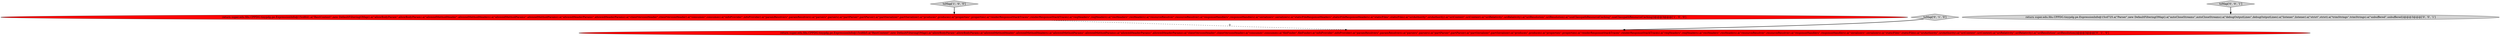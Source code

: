 digraph {
3 [style = filled, label = "return super.edu.fdu.CPPDG.tinypdg.pe.ExpressionInfo@15cd6b5.a(\"RestContext\",new DefaultFilteringOMap().a(\"allowBodyParam\",allowBodyParam).a(\"allowedMethodHeader\",allowedMethodHeaders).a(\"allowedMethodParams\",allowedMethodParams).a(\"allowedHeaderParams\",allowedHeaderParams).a(\"clientVersionHeader\",clientVersionHeader).a(\"consumes\",consumes).a(\"fileFinder\",fileFinder).a(\"infoProvider\",infoProvider).a(\"paramResolvers\",paramResolvers).a(\"parsers\",parsers).a(\"partParser\",partParser).a(\"partSerializer\",partSerializer).a(\"produces\",produces).a(\"properties\",properties).a(\"renderResponseStackTraces\",renderResponseStackTraces).a(\"reqHeaders\",reqHeaders).a(\"resHeaders\",resHeaders).a(\"resourceResolver\",resourceResolver).a(\"responseHandlers\",responseHandlers).a(\"serializers\",serializers).a(\"staticFiles\",staticFiles).a(\"uriAuthority\",uriAuthority).a(\"uriContext\",uriContext).a(\"uriRelativity\",uriRelativity).a(\"uriResolution\",uriResolution))@@@3@@@['0', '1', '0']", fillcolor = red, shape = ellipse image = "AAA1AAABBB2BBB"];
0 [style = filled, label = "return super.edu.fdu.CPPDG.tinypdg.pe.ExpressionInfo@15cd641.a(\"RestContext\",new DefaultFilteringOMap().a(\"allowBodyParam\",allowBodyParam).a(\"allowedMethodHeader\",allowedMethodHeaders).a(\"allowedMethodParams\",allowedMethodParams).a(\"allowedHeaderParams\",allowedHeaderParams).a(\"clientVersionHeader\",clientVersionHeader).a(\"consumes\",consumes).a(\"infoProvider\",infoProvider).a(\"paramResolvers\",paramResolvers).a(\"parsers\",parsers).a(\"partParser\",partParser).a(\"partSerializer\",partSerializer).a(\"produces\",produces).a(\"properties\",properties).a(\"renderResponseStackTraces\",renderResponseStackTraces).a(\"reqHeaders\",reqHeaders).a(\"resHeaders\",resHeaders).a(\"resourceResolver\",resourceResolver).a(\"responseHandlers\",responseHandlers).a(\"serializers\",serializers).a(\"staticFileResponseHeaders\",staticFileResponseHeaders).a(\"staticFiles\",staticFiles).a(\"uriAuthority\",uriAuthority).a(\"uriContext\",uriContext).a(\"uriRelativity\",uriRelativity).a(\"uriResolution\",uriResolution).a(\"useClasspathResourceCaching\",useClasspathResourceCaching))@@@3@@@['1', '0', '0']", fillcolor = red, shape = ellipse image = "AAA1AAABBB1BBB"];
5 [style = filled, label = "toMap['0', '0', '1']", fillcolor = lightgray, shape = diamond image = "AAA0AAABBB3BBB"];
4 [style = filled, label = "return super.edu.fdu.CPPDG.tinypdg.pe.ExpressionInfo@15cd725.a(\"Parser\",new DefaultFilteringOMap().a(\"autoCloseStreams\",autoCloseStreams).a(\"debugOutputLines\",debugOutputLines).a(\"listener\",listener).a(\"strict\",strict).a(\"trimStrings\",trimStrings).a(\"unbuffered\",unbuffered))@@@3@@@['0', '0', '1']", fillcolor = lightgray, shape = ellipse image = "AAA0AAABBB3BBB"];
2 [style = filled, label = "toMap['0', '1', '0']", fillcolor = lightgray, shape = diamond image = "AAA0AAABBB2BBB"];
1 [style = filled, label = "toMap['1', '0', '0']", fillcolor = lightgray, shape = diamond image = "AAA0AAABBB1BBB"];
5->4 [style = bold, label=""];
2->3 [style = bold, label=""];
1->0 [style = bold, label=""];
0->3 [style = dashed, label="0"];
}
